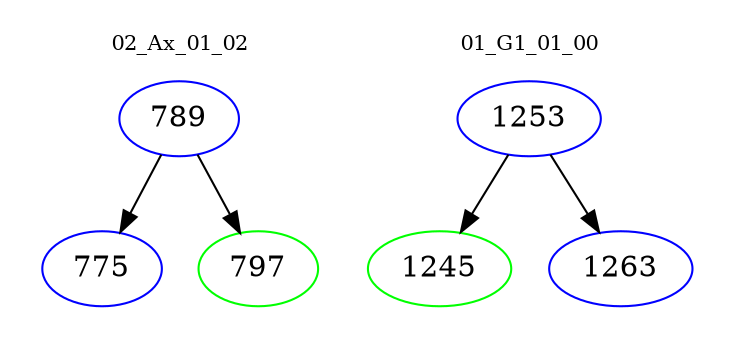 digraph{
subgraph cluster_0 {
color = white
label = "02_Ax_01_02";
fontsize=10;
T0_789 [label="789", color="blue"]
T0_789 -> T0_775 [color="black"]
T0_775 [label="775", color="blue"]
T0_789 -> T0_797 [color="black"]
T0_797 [label="797", color="green"]
}
subgraph cluster_1 {
color = white
label = "01_G1_01_00";
fontsize=10;
T1_1253 [label="1253", color="blue"]
T1_1253 -> T1_1245 [color="black"]
T1_1245 [label="1245", color="green"]
T1_1253 -> T1_1263 [color="black"]
T1_1263 [label="1263", color="blue"]
}
}

